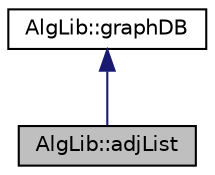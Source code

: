 digraph "AlgLib::adjList"
{
  edge [fontname="Helvetica",fontsize="10",labelfontname="Helvetica",labelfontsize="10"];
  node [fontname="Helvetica",fontsize="10",shape=record];
  Node1 [label="AlgLib::adjList",height=0.2,width=0.4,color="black", fillcolor="grey75", style="filled", fontcolor="black"];
  Node2 -> Node1 [dir="back",color="midnightblue",fontsize="10",style="solid",fontname="Helvetica"];
  Node2 [label="AlgLib::graphDB",height=0.2,width=0.4,color="black", fillcolor="white", style="filled",URL="$class_alg_lib_1_1graph_d_b.html"];
}
